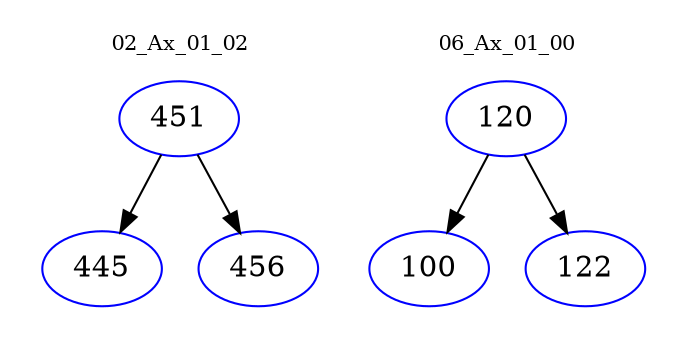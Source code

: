 digraph{
subgraph cluster_0 {
color = white
label = "02_Ax_01_02";
fontsize=10;
T0_451 [label="451", color="blue"]
T0_451 -> T0_445 [color="black"]
T0_445 [label="445", color="blue"]
T0_451 -> T0_456 [color="black"]
T0_456 [label="456", color="blue"]
}
subgraph cluster_1 {
color = white
label = "06_Ax_01_00";
fontsize=10;
T1_120 [label="120", color="blue"]
T1_120 -> T1_100 [color="black"]
T1_100 [label="100", color="blue"]
T1_120 -> T1_122 [color="black"]
T1_122 [label="122", color="blue"]
}
}
